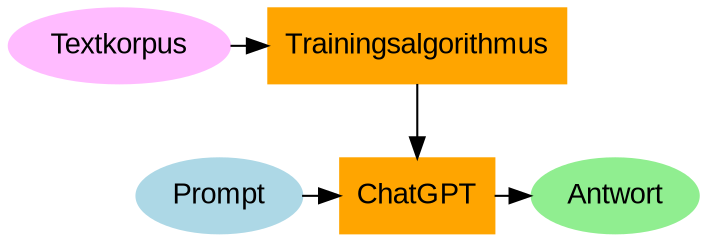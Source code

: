 digraph R {
  compound=true;
  { rank=same Eingabe Algorithmus Ausgabe }
  {rank = same Daten Trainingsalgorithmus}
  "Eingabe"[color="lightblue",style="filled",label="Prompt",fontname="Arial"]
  "Algorithmus"[color="orange",style="filled",shape="box",label="ChatGPT",fontname="Arial"]
  "Trainingsalgorithmus"[color="orange",style="filled",shape="box",fontname="Arial"]
  "Ausgabe"[color="lightgreen",style="filled",label="Antwort",fontname="Arial"]
  "Daten"[color="plum1",style="filled",label="Textkorpus",fontname="Arial"]
  Daten-> Trainingsalgorithmus -> Algorithmus
  subgraph cluster1{
  Eingabe -> Algorithmus -> Ausgabe
  }
}
